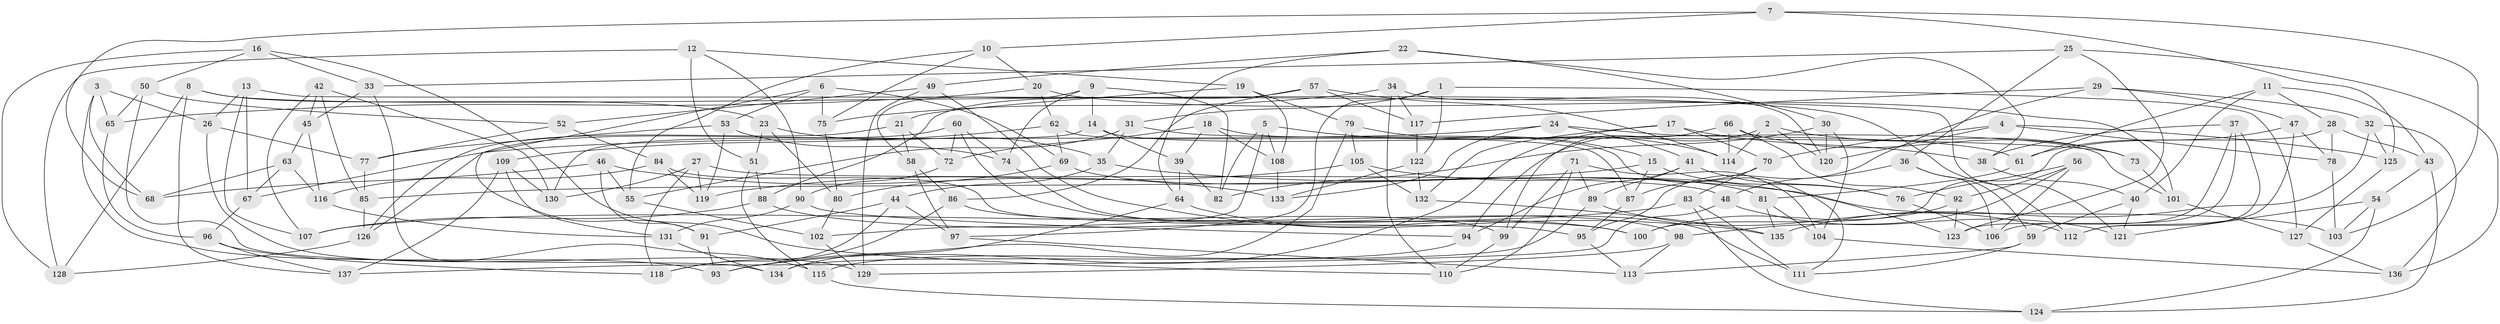 // coarse degree distribution, {6: 0.23170731707317074, 4: 0.5487804878048781, 12: 0.012195121951219513, 10: 0.024390243902439025, 7: 0.036585365853658534, 3: 0.024390243902439025, 8: 0.08536585365853659, 5: 0.024390243902439025, 9: 0.012195121951219513}
// Generated by graph-tools (version 1.1) at 2025/20/03/04/25 18:20:48]
// undirected, 137 vertices, 274 edges
graph export_dot {
graph [start="1"]
  node [color=gray90,style=filled];
  1;
  2;
  3;
  4;
  5;
  6;
  7;
  8;
  9;
  10;
  11;
  12;
  13;
  14;
  15;
  16;
  17;
  18;
  19;
  20;
  21;
  22;
  23;
  24;
  25;
  26;
  27;
  28;
  29;
  30;
  31;
  32;
  33;
  34;
  35;
  36;
  37;
  38;
  39;
  40;
  41;
  42;
  43;
  44;
  45;
  46;
  47;
  48;
  49;
  50;
  51;
  52;
  53;
  54;
  55;
  56;
  57;
  58;
  59;
  60;
  61;
  62;
  63;
  64;
  65;
  66;
  67;
  68;
  69;
  70;
  71;
  72;
  73;
  74;
  75;
  76;
  77;
  78;
  79;
  80;
  81;
  82;
  83;
  84;
  85;
  86;
  87;
  88;
  89;
  90;
  91;
  92;
  93;
  94;
  95;
  96;
  97;
  98;
  99;
  100;
  101;
  102;
  103;
  104;
  105;
  106;
  107;
  108;
  109;
  110;
  111;
  112;
  113;
  114;
  115;
  116;
  117;
  118;
  119;
  120;
  121;
  122;
  123;
  124;
  125;
  126;
  127;
  128;
  129;
  130;
  131;
  132;
  133;
  134;
  135;
  136;
  137;
  1 -- 122;
  1 -- 127;
  1 -- 97;
  1 -- 31;
  2 -- 73;
  2 -- 120;
  2 -- 114;
  2 -- 94;
  3 -- 65;
  3 -- 93;
  3 -- 68;
  3 -- 26;
  4 -- 125;
  4 -- 78;
  4 -- 70;
  4 -- 120;
  5 -- 82;
  5 -- 108;
  5 -- 102;
  5 -- 15;
  6 -- 75;
  6 -- 69;
  6 -- 91;
  6 -- 53;
  7 -- 68;
  7 -- 125;
  7 -- 103;
  7 -- 10;
  8 -- 23;
  8 -- 128;
  8 -- 137;
  8 -- 112;
  9 -- 74;
  9 -- 58;
  9 -- 14;
  9 -- 82;
  10 -- 75;
  10 -- 20;
  10 -- 55;
  11 -- 28;
  11 -- 40;
  11 -- 43;
  11 -- 61;
  12 -- 19;
  12 -- 51;
  12 -- 128;
  12 -- 90;
  13 -- 121;
  13 -- 107;
  13 -- 67;
  13 -- 26;
  14 -- 130;
  14 -- 39;
  14 -- 101;
  15 -- 87;
  15 -- 76;
  15 -- 85;
  16 -- 33;
  16 -- 110;
  16 -- 128;
  16 -- 50;
  17 -- 70;
  17 -- 38;
  17 -- 93;
  17 -- 132;
  18 -- 72;
  18 -- 108;
  18 -- 39;
  18 -- 111;
  19 -- 79;
  19 -- 21;
  19 -- 108;
  20 -- 101;
  20 -- 65;
  20 -- 62;
  21 -- 72;
  21 -- 126;
  21 -- 58;
  22 -- 49;
  22 -- 30;
  22 -- 64;
  22 -- 38;
  23 -- 35;
  23 -- 51;
  23 -- 80;
  24 -- 41;
  24 -- 133;
  24 -- 61;
  24 -- 67;
  25 -- 136;
  25 -- 33;
  25 -- 123;
  25 -- 36;
  26 -- 77;
  26 -- 129;
  27 -- 48;
  27 -- 130;
  27 -- 118;
  27 -- 119;
  28 -- 78;
  28 -- 100;
  28 -- 43;
  29 -- 47;
  29 -- 117;
  29 -- 32;
  29 -- 95;
  30 -- 82;
  30 -- 120;
  30 -- 104;
  31 -- 55;
  31 -- 73;
  31 -- 35;
  32 -- 136;
  32 -- 125;
  32 -- 135;
  33 -- 115;
  33 -- 45;
  34 -- 75;
  34 -- 120;
  34 -- 117;
  34 -- 110;
  35 -- 44;
  35 -- 103;
  36 -- 48;
  36 -- 106;
  36 -- 59;
  37 -- 112;
  37 -- 123;
  37 -- 106;
  37 -- 38;
  38 -- 40;
  39 -- 64;
  39 -- 82;
  40 -- 121;
  40 -- 59;
  41 -- 94;
  41 -- 76;
  41 -- 89;
  42 -- 107;
  42 -- 45;
  42 -- 130;
  42 -- 85;
  43 -- 54;
  43 -- 124;
  44 -- 91;
  44 -- 118;
  44 -- 97;
  45 -- 116;
  45 -- 63;
  46 -- 133;
  46 -- 68;
  46 -- 55;
  46 -- 91;
  47 -- 61;
  47 -- 78;
  47 -- 112;
  48 -- 137;
  48 -- 121;
  49 -- 52;
  49 -- 135;
  49 -- 129;
  50 -- 134;
  50 -- 52;
  50 -- 65;
  51 -- 88;
  51 -- 115;
  52 -- 77;
  52 -- 84;
  53 -- 74;
  53 -- 77;
  53 -- 119;
  54 -- 103;
  54 -- 121;
  54 -- 124;
  55 -- 102;
  56 -- 92;
  56 -- 76;
  56 -- 98;
  56 -- 106;
  57 -- 114;
  57 -- 86;
  57 -- 88;
  57 -- 117;
  58 -- 97;
  58 -- 86;
  59 -- 111;
  59 -- 113;
  60 -- 74;
  60 -- 98;
  60 -- 126;
  60 -- 72;
  61 -- 81;
  62 -- 109;
  62 -- 87;
  62 -- 69;
  63 -- 116;
  63 -- 67;
  63 -- 68;
  64 -- 100;
  64 -- 134;
  65 -- 96;
  66 -- 114;
  66 -- 73;
  66 -- 99;
  66 -- 92;
  67 -- 96;
  69 -- 80;
  69 -- 81;
  70 -- 83;
  70 -- 87;
  71 -- 99;
  71 -- 89;
  71 -- 110;
  71 -- 104;
  72 -- 90;
  73 -- 101;
  74 -- 111;
  75 -- 80;
  76 -- 106;
  77 -- 85;
  78 -- 103;
  79 -- 114;
  79 -- 105;
  79 -- 93;
  80 -- 102;
  81 -- 135;
  81 -- 104;
  83 -- 111;
  83 -- 107;
  83 -- 124;
  84 -- 116;
  84 -- 119;
  84 -- 95;
  85 -- 126;
  86 -- 118;
  86 -- 99;
  87 -- 95;
  88 -- 100;
  88 -- 107;
  89 -- 134;
  89 -- 112;
  90 -- 94;
  90 -- 131;
  91 -- 93;
  92 -- 100;
  92 -- 123;
  94 -- 115;
  95 -- 113;
  96 -- 137;
  96 -- 118;
  97 -- 113;
  98 -- 113;
  98 -- 129;
  99 -- 110;
  101 -- 127;
  102 -- 129;
  104 -- 136;
  105 -- 119;
  105 -- 132;
  105 -- 123;
  108 -- 133;
  109 -- 131;
  109 -- 137;
  109 -- 130;
  115 -- 124;
  116 -- 131;
  117 -- 122;
  122 -- 132;
  122 -- 133;
  125 -- 127;
  126 -- 128;
  127 -- 136;
  131 -- 134;
  132 -- 135;
}
